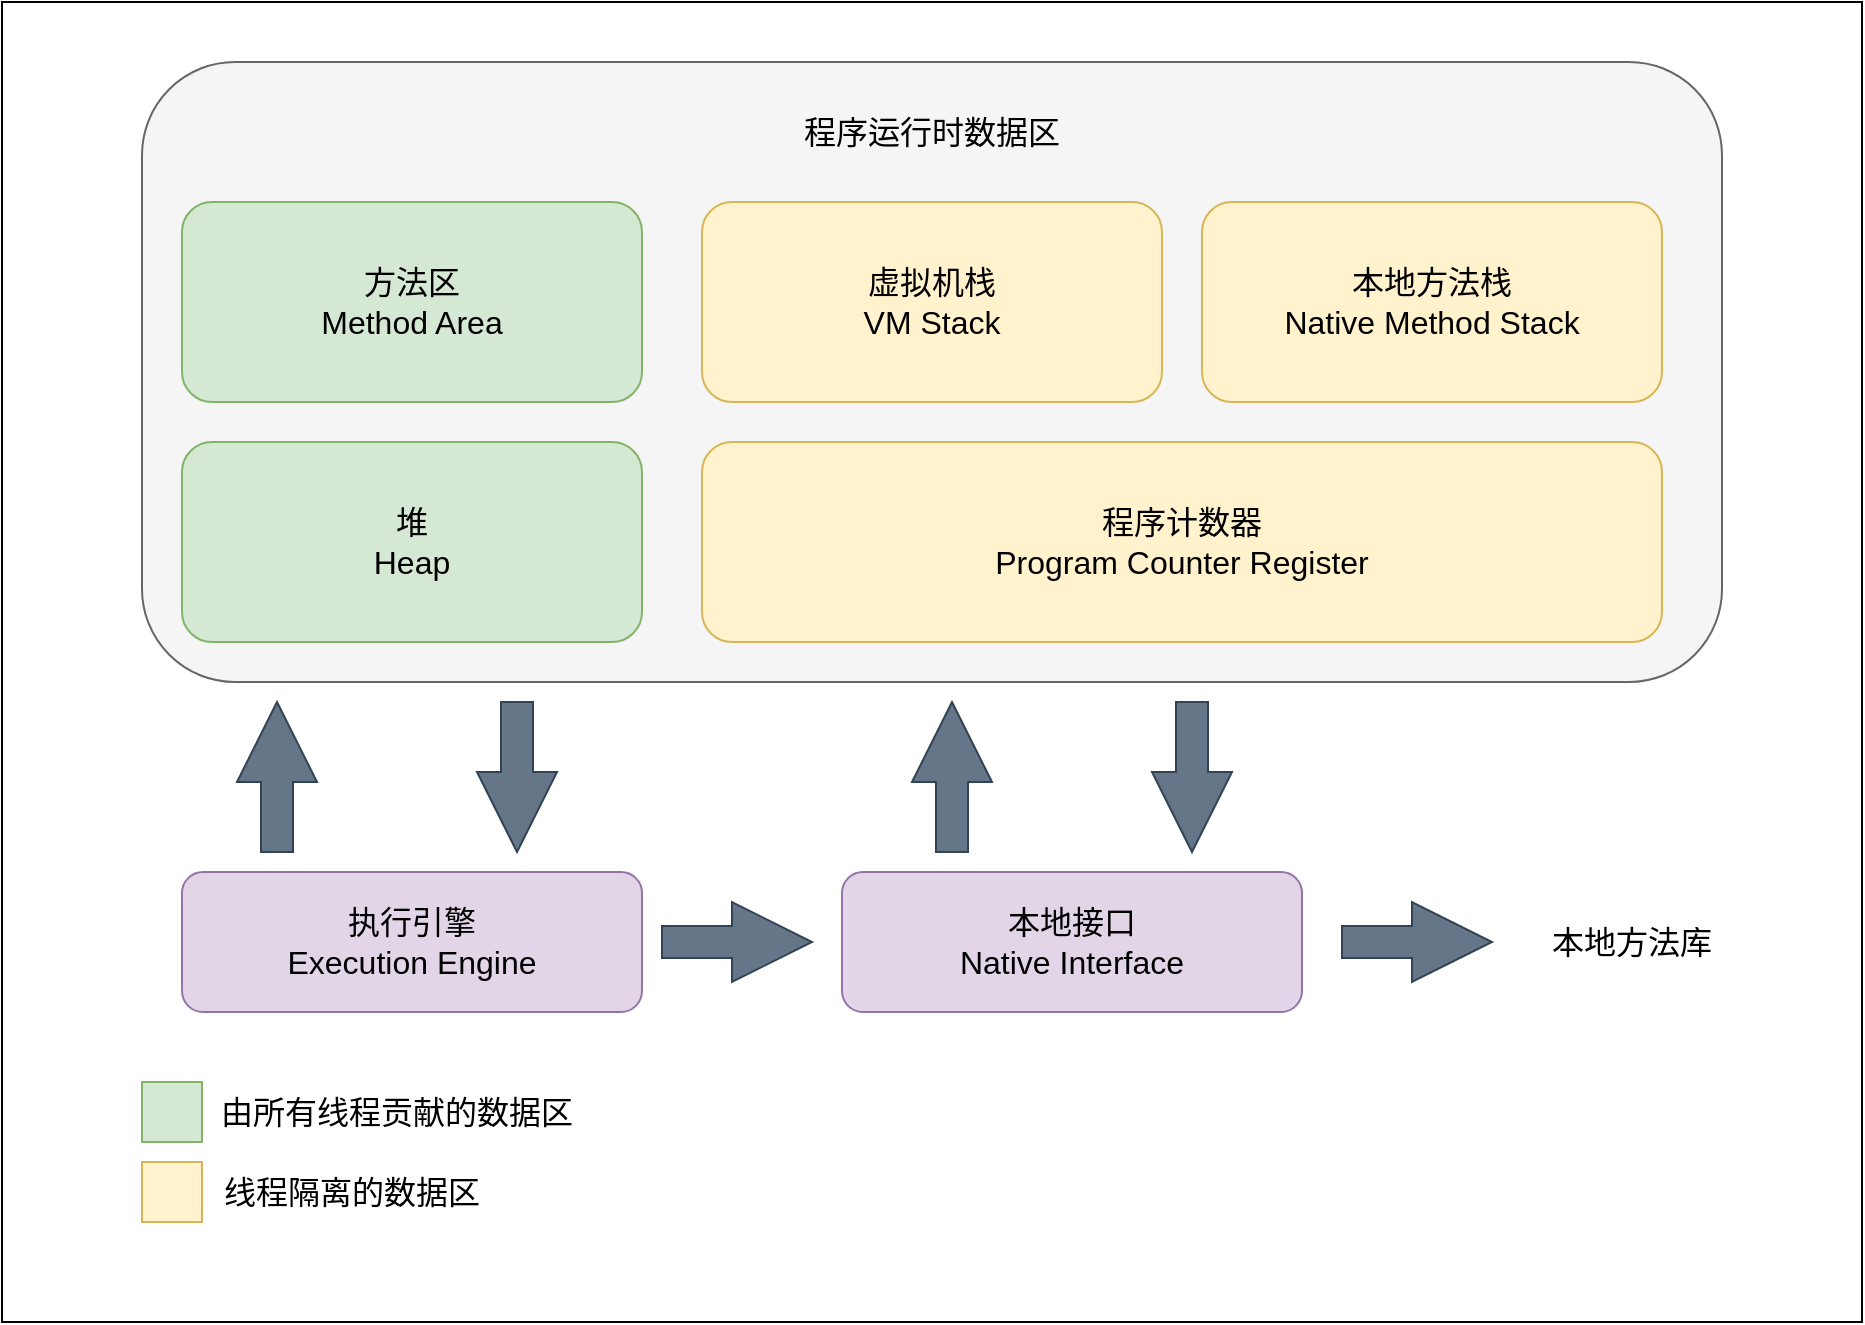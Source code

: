 <mxfile version="${version}">
  <diagram name="第 1 页" id="eUgLPRUkJNpdIbrFsYNy">
    <mxGraphModel dx="2074" dy="596" grid="1" gridSize="10" guides="1" tooltips="1" connect="1" arrows="1" fold="1" page="1" pageScale="1" pageWidth="827" pageHeight="1169" math="0" shadow="0">
      <root>
        <mxCell id="0" />
        <mxCell id="1" parent="0" />
        <mxCell id="jV7ej0Fjp2zYDHDVCVTD-10" value="" style="rounded=0;whiteSpace=wrap;html=1;fontSize=16;" parent="1" vertex="1">
          <mxGeometry x="-70" y="80" width="930" height="660" as="geometry" />
        </mxCell>
        <mxCell id="gdO2K6m1W9r07aFdzXuX-1" value="" style="rounded=1;whiteSpace=wrap;html=1;fontSize=16;fillColor=#f5f5f5;fontColor=#333333;strokeColor=#666666;" parent="1" vertex="1">
          <mxGeometry y="110" width="790" height="310" as="geometry" />
        </mxCell>
        <mxCell id="gdO2K6m1W9r07aFdzXuX-3" value="方法区&lt;br&gt;Method Area" style="rounded=1;whiteSpace=wrap;html=1;fontSize=16;fillColor=#d5e8d4;strokeColor=#82b366;" parent="1" vertex="1">
          <mxGeometry x="20" y="180" width="230" height="100" as="geometry" />
        </mxCell>
        <mxCell id="jV7ej0Fjp2zYDHDVCVTD-3" value="堆&lt;br&gt;Heap" style="rounded=1;whiteSpace=wrap;html=1;fontSize=16;fillColor=#d5e8d4;strokeColor=#82b366;" parent="1" vertex="1">
          <mxGeometry x="20" y="300" width="230" height="100" as="geometry" />
        </mxCell>
        <mxCell id="jV7ej0Fjp2zYDHDVCVTD-6" value="虚拟机栈&lt;br&gt;VM Stack" style="rounded=1;whiteSpace=wrap;html=1;fontSize=16;fillColor=#fff2cc;strokeColor=#d6b656;" parent="1" vertex="1">
          <mxGeometry x="280" y="180" width="230" height="100" as="geometry" />
        </mxCell>
        <mxCell id="jV7ej0Fjp2zYDHDVCVTD-7" value="本地方法栈&lt;br&gt;Native Method Stack" style="rounded=1;whiteSpace=wrap;html=1;fontSize=16;fillColor=#fff2cc;strokeColor=#d6b656;" parent="1" vertex="1">
          <mxGeometry x="530" y="180" width="230" height="100" as="geometry" />
        </mxCell>
        <mxCell id="jV7ej0Fjp2zYDHDVCVTD-9" value="程序计数器&lt;br&gt;Program Counter Register" style="rounded=1;whiteSpace=wrap;html=1;fontSize=16;fillColor=#fff2cc;strokeColor=#d6b656;" parent="1" vertex="1">
          <mxGeometry x="280" y="300" width="480" height="100" as="geometry" />
        </mxCell>
        <mxCell id="jV7ej0Fjp2zYDHDVCVTD-18" value="" style="rounded=0;whiteSpace=wrap;html=1;fontSize=16;fillColor=#d5e8d4;strokeColor=#82b366;" parent="1" vertex="1">
          <mxGeometry y="620" width="30" height="30" as="geometry" />
        </mxCell>
        <mxCell id="jV7ej0Fjp2zYDHDVCVTD-19" value="" style="rounded=0;whiteSpace=wrap;html=1;fontSize=16;fillColor=#fff2cc;strokeColor=#d6b656;" parent="1" vertex="1">
          <mxGeometry y="660" width="30" height="30" as="geometry" />
        </mxCell>
        <mxCell id="jV7ej0Fjp2zYDHDVCVTD-22" value="由所有线程贡献的数据区" style="text;strokeColor=none;fillColor=none;html=1;align=center;verticalAlign=middle;whiteSpace=wrap;rounded=0;fontSize=16;" parent="1" vertex="1">
          <mxGeometry x="35" y="620" width="185" height="30" as="geometry" />
        </mxCell>
        <mxCell id="jV7ej0Fjp2zYDHDVCVTD-23" value="线程隔离的数据区" style="text;strokeColor=none;fillColor=none;html=1;align=center;verticalAlign=middle;whiteSpace=wrap;rounded=0;fontSize=16;" parent="1" vertex="1">
          <mxGeometry x="35" y="660" width="140" height="30" as="geometry" />
        </mxCell>
        <mxCell id="jV7ej0Fjp2zYDHDVCVTD-24" value="程序运行时数据区" style="text;strokeColor=none;fillColor=none;html=1;align=center;verticalAlign=middle;whiteSpace=wrap;rounded=0;fontSize=16;" parent="1" vertex="1">
          <mxGeometry x="275" y="130" width="240" height="30" as="geometry" />
        </mxCell>
        <mxCell id="jV7ej0Fjp2zYDHDVCVTD-30" value="执行引擎&lt;br&gt;Execution Engine" style="rounded=1;whiteSpace=wrap;html=1;fontSize=16;fillColor=#e1d5e7;strokeColor=#9673a6;" parent="1" vertex="1">
          <mxGeometry x="20" y="515" width="230" height="70" as="geometry" />
        </mxCell>
        <mxCell id="jV7ej0Fjp2zYDHDVCVTD-31" value="本地接口&lt;br&gt;Native Interface" style="rounded=1;whiteSpace=wrap;html=1;fontSize=16;fillColor=#e1d5e7;strokeColor=#9673a6;" parent="1" vertex="1">
          <mxGeometry x="350" y="515" width="230" height="70" as="geometry" />
        </mxCell>
        <mxCell id="jV7ej0Fjp2zYDHDVCVTD-32" value="" style="html=1;shadow=0;dashed=0;align=center;verticalAlign=middle;shape=mxgraph.arrows2.arrow;dy=0.6;dx=40;direction=north;notch=0;fontSize=16;fillColor=#647687;fontColor=#ffffff;strokeColor=#314354;" parent="1" vertex="1">
          <mxGeometry x="47.5" y="430" width="40" height="75" as="geometry" />
        </mxCell>
        <mxCell id="jV7ej0Fjp2zYDHDVCVTD-33" value="" style="html=1;shadow=0;dashed=0;align=center;verticalAlign=middle;shape=mxgraph.arrows2.arrow;dy=0.6;dx=40;direction=north;notch=0;fontSize=16;fillColor=#647687;fontColor=#ffffff;strokeColor=#314354;" parent="1" vertex="1">
          <mxGeometry x="385" y="430" width="40" height="75" as="geometry" />
        </mxCell>
        <mxCell id="jV7ej0Fjp2zYDHDVCVTD-34" value="" style="html=1;shadow=0;dashed=0;align=center;verticalAlign=middle;shape=mxgraph.arrows2.arrow;dy=0.6;dx=40;direction=south;notch=0;fontSize=16;fillColor=#647687;fontColor=#ffffff;strokeColor=#314354;" parent="1" vertex="1">
          <mxGeometry x="505" y="430" width="40" height="75" as="geometry" />
        </mxCell>
        <mxCell id="jV7ej0Fjp2zYDHDVCVTD-35" value="" style="html=1;shadow=0;dashed=0;align=center;verticalAlign=middle;shape=mxgraph.arrows2.arrow;dy=0.6;dx=40;direction=south;notch=0;fontSize=16;fillColor=#647687;fontColor=#ffffff;strokeColor=#314354;" parent="1" vertex="1">
          <mxGeometry x="167.5" y="430" width="40" height="75" as="geometry" />
        </mxCell>
        <mxCell id="jV7ej0Fjp2zYDHDVCVTD-39" value="本地方法库" style="text;strokeColor=none;fillColor=none;html=1;align=center;verticalAlign=middle;whiteSpace=wrap;rounded=0;fontSize=16;" parent="1" vertex="1">
          <mxGeometry x="700" y="535" width="90" height="30" as="geometry" />
        </mxCell>
        <mxCell id="jV7ej0Fjp2zYDHDVCVTD-40" value="" style="html=1;shadow=0;dashed=0;align=center;verticalAlign=middle;shape=mxgraph.arrows2.arrow;dy=0.6;dx=40;direction=east;notch=0;fontSize=16;fillColor=#647687;fontColor=#ffffff;strokeColor=#314354;" parent="1" vertex="1">
          <mxGeometry x="260" y="530" width="75" height="40" as="geometry" />
        </mxCell>
        <mxCell id="jV7ej0Fjp2zYDHDVCVTD-41" value="" style="html=1;shadow=0;dashed=0;align=center;verticalAlign=middle;shape=mxgraph.arrows2.arrow;dy=0.6;dx=40;direction=east;notch=0;fontSize=16;fillColor=#647687;fontColor=#ffffff;strokeColor=#314354;" parent="1" vertex="1">
          <mxGeometry x="600" y="530" width="75" height="40" as="geometry" />
        </mxCell>
      </root>
    </mxGraphModel>
  </diagram>
</mxfile>
